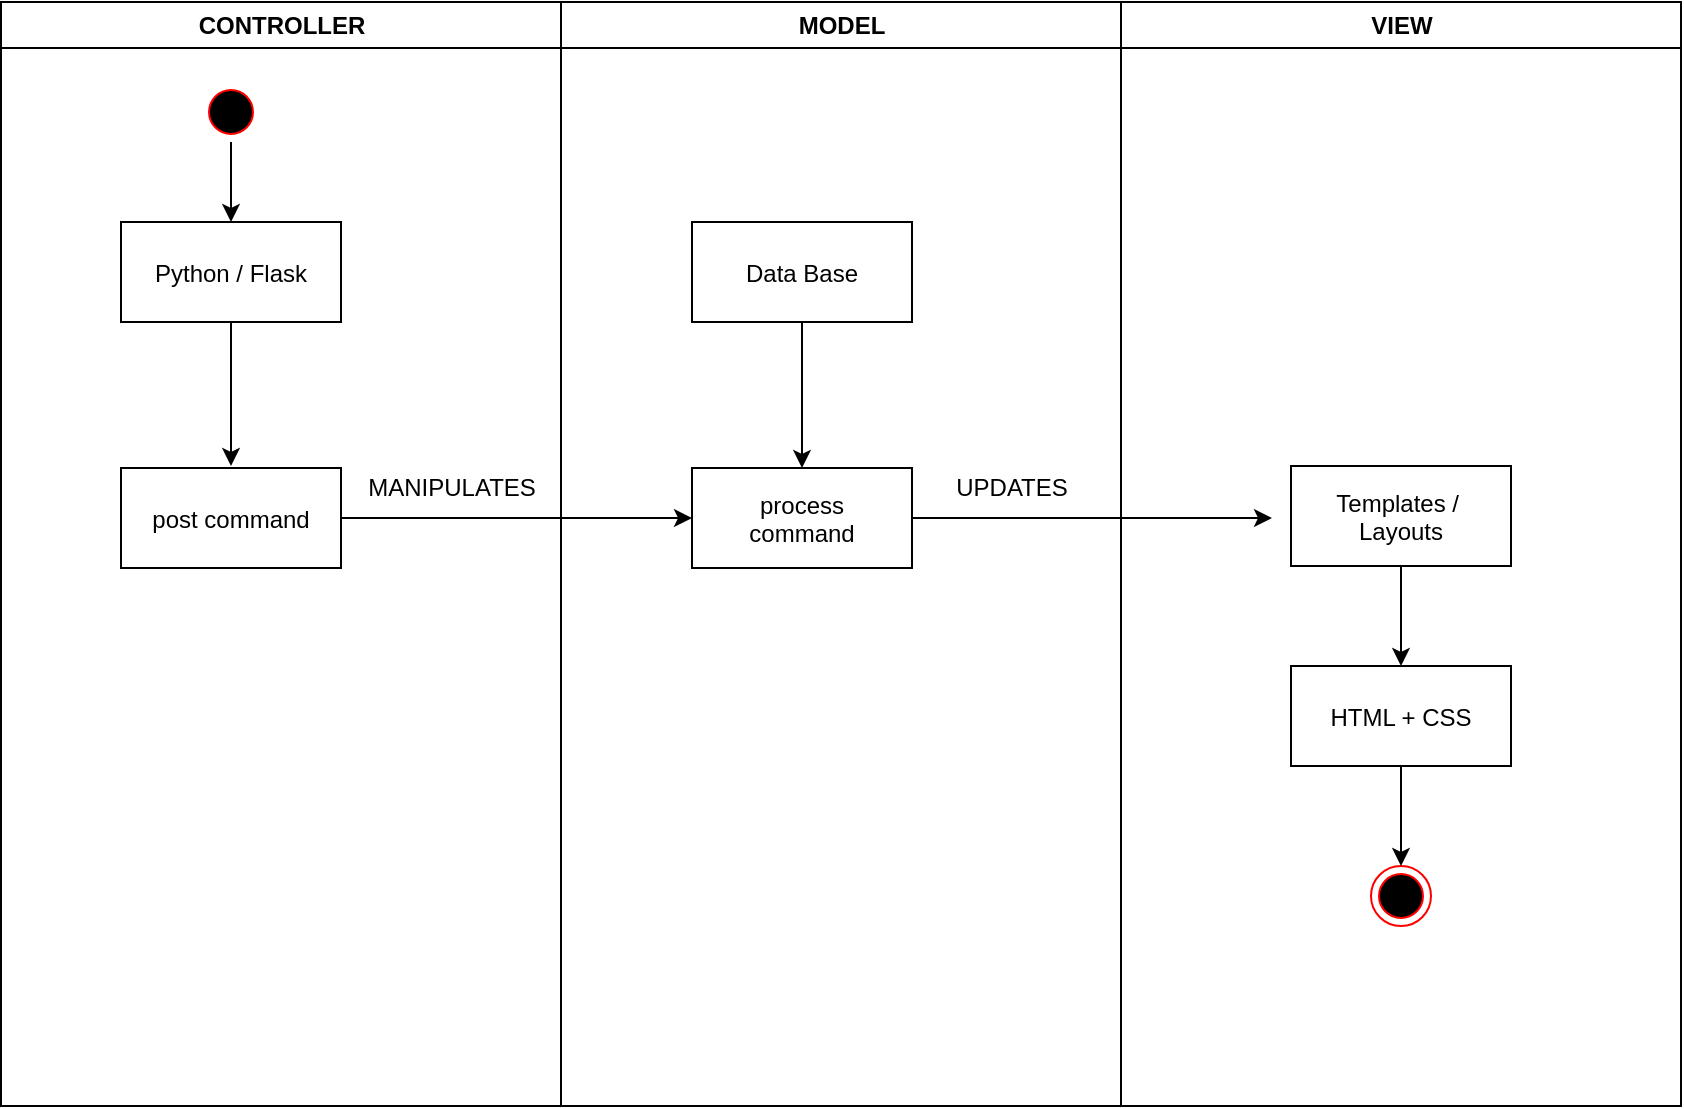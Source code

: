 <mxfile version="12.9.9" type="device"><diagram name="Page-1" id="e7e014a7-5840-1c2e-5031-d8a46d1fe8dd"><mxGraphModel dx="1334" dy="604" grid="0" gridSize="10" guides="1" tooltips="1" connect="1" arrows="1" fold="1" page="1" pageScale="1" pageWidth="1169" pageHeight="826" background="#ffffff" math="0" shadow="0"><root><mxCell id="0"/><mxCell id="1" parent="0"/><mxCell id="2" value="CONTROLLER" style="swimlane;whiteSpace=wrap" parent="1" vertex="1"><mxGeometry x="164.5" y="128" width="280" height="552" as="geometry"/></mxCell><mxCell id="-SMtXhGLITn7b6VJhD4t-65" style="edgeStyle=orthogonalEdgeStyle;rounded=0;orthogonalLoop=1;jettySize=auto;html=1;exitX=0.5;exitY=1;exitDx=0;exitDy=0;entryX=0.5;entryY=0;entryDx=0;entryDy=0;" edge="1" parent="2" source="5" target="7"><mxGeometry relative="1" as="geometry"/></mxCell><mxCell id="5" value="" style="ellipse;shape=startState;fillColor=#000000;strokeColor=#ff0000;" parent="2" vertex="1"><mxGeometry x="100" y="40" width="30" height="30" as="geometry"/></mxCell><mxCell id="7" value="Python / Flask" style="" parent="2" vertex="1"><mxGeometry x="60" y="110" width="110" height="50" as="geometry"/></mxCell><mxCell id="10" value="post command" style="" parent="2" vertex="1"><mxGeometry x="60" y="233" width="110" height="50" as="geometry"/></mxCell><mxCell id="-SMtXhGLITn7b6VJhD4t-72" value="MANIPULATES" style="text;html=1;strokeColor=none;fillColor=none;align=center;verticalAlign=middle;whiteSpace=wrap;rounded=0;" vertex="1" parent="2"><mxGeometry x="205.5" y="233" width="40" height="20" as="geometry"/></mxCell><mxCell id="3" value="MODEL" style="swimlane;whiteSpace=wrap" parent="1" vertex="1"><mxGeometry x="444.5" y="128" width="280" height="552" as="geometry"/></mxCell><mxCell id="-SMtXhGLITn7b6VJhD4t-59" value="process&#10;command" style="" vertex="1" parent="3"><mxGeometry x="65.5" y="233" width="110" height="50" as="geometry"/></mxCell><mxCell id="-SMtXhGLITn7b6VJhD4t-64" style="edgeStyle=orthogonalEdgeStyle;rounded=0;orthogonalLoop=1;jettySize=auto;html=1;entryX=0.5;entryY=0;entryDx=0;entryDy=0;" edge="1" parent="3" source="-SMtXhGLITn7b6VJhD4t-63" target="-SMtXhGLITn7b6VJhD4t-59"><mxGeometry relative="1" as="geometry"/></mxCell><mxCell id="-SMtXhGLITn7b6VJhD4t-63" value="Data Base" style="" vertex="1" parent="3"><mxGeometry x="65.5" y="110" width="110" height="50" as="geometry"/></mxCell><mxCell id="-SMtXhGLITn7b6VJhD4t-73" value="UPDATES" style="text;html=1;strokeColor=none;fillColor=none;align=center;verticalAlign=middle;whiteSpace=wrap;rounded=0;" vertex="1" parent="3"><mxGeometry x="205.5" y="233" width="40" height="20" as="geometry"/></mxCell><mxCell id="4" value="VIEW" style="swimlane;whiteSpace=wrap" parent="1" vertex="1"><mxGeometry x="724.5" y="128" width="280" height="552" as="geometry"/></mxCell><mxCell id="33" value="Templates / &#10;Layouts" style="" parent="4" vertex="1"><mxGeometry x="85" y="232" width="110" height="50" as="geometry"/></mxCell><mxCell id="38" value="" style="ellipse;shape=endState;fillColor=#000000;strokeColor=#ff0000" parent="4" vertex="1"><mxGeometry x="125" y="432" width="30" height="30" as="geometry"/></mxCell><mxCell id="-SMtXhGLITn7b6VJhD4t-66" style="edgeStyle=orthogonalEdgeStyle;rounded=0;orthogonalLoop=1;jettySize=auto;html=1;" edge="1" parent="1" source="7"><mxGeometry relative="1" as="geometry"><mxPoint x="279.5" y="360" as="targetPoint"/></mxGeometry></mxCell><mxCell id="-SMtXhGLITn7b6VJhD4t-67" style="edgeStyle=orthogonalEdgeStyle;rounded=0;orthogonalLoop=1;jettySize=auto;html=1;entryX=0;entryY=0.5;entryDx=0;entryDy=0;" edge="1" parent="1" source="10" target="-SMtXhGLITn7b6VJhD4t-59"><mxGeometry relative="1" as="geometry"/></mxCell><mxCell id="-SMtXhGLITn7b6VJhD4t-68" style="edgeStyle=orthogonalEdgeStyle;rounded=0;orthogonalLoop=1;jettySize=auto;html=1;exitX=1;exitY=0.5;exitDx=0;exitDy=0;" edge="1" parent="1" source="-SMtXhGLITn7b6VJhD4t-59"><mxGeometry relative="1" as="geometry"><mxPoint x="800" y="386" as="targetPoint"/></mxGeometry></mxCell><mxCell id="-SMtXhGLITn7b6VJhD4t-70" style="edgeStyle=orthogonalEdgeStyle;rounded=0;orthogonalLoop=1;jettySize=auto;html=1;exitX=0.5;exitY=1;exitDx=0;exitDy=0;entryX=0.5;entryY=0;entryDx=0;entryDy=0;" edge="1" parent="1" source="-SMtXhGLITn7b6VJhD4t-69" target="38"><mxGeometry relative="1" as="geometry"/></mxCell><mxCell id="-SMtXhGLITn7b6VJhD4t-69" value="HTML + CSS" style="" vertex="1" parent="1"><mxGeometry x="809.5" y="460" width="110" height="50" as="geometry"/></mxCell><mxCell id="-SMtXhGLITn7b6VJhD4t-71" style="edgeStyle=orthogonalEdgeStyle;rounded=0;orthogonalLoop=1;jettySize=auto;html=1;exitX=0.5;exitY=1;exitDx=0;exitDy=0;entryX=0.5;entryY=0;entryDx=0;entryDy=0;" edge="1" parent="1" source="33" target="-SMtXhGLITn7b6VJhD4t-69"><mxGeometry relative="1" as="geometry"/></mxCell></root></mxGraphModel></diagram></mxfile>